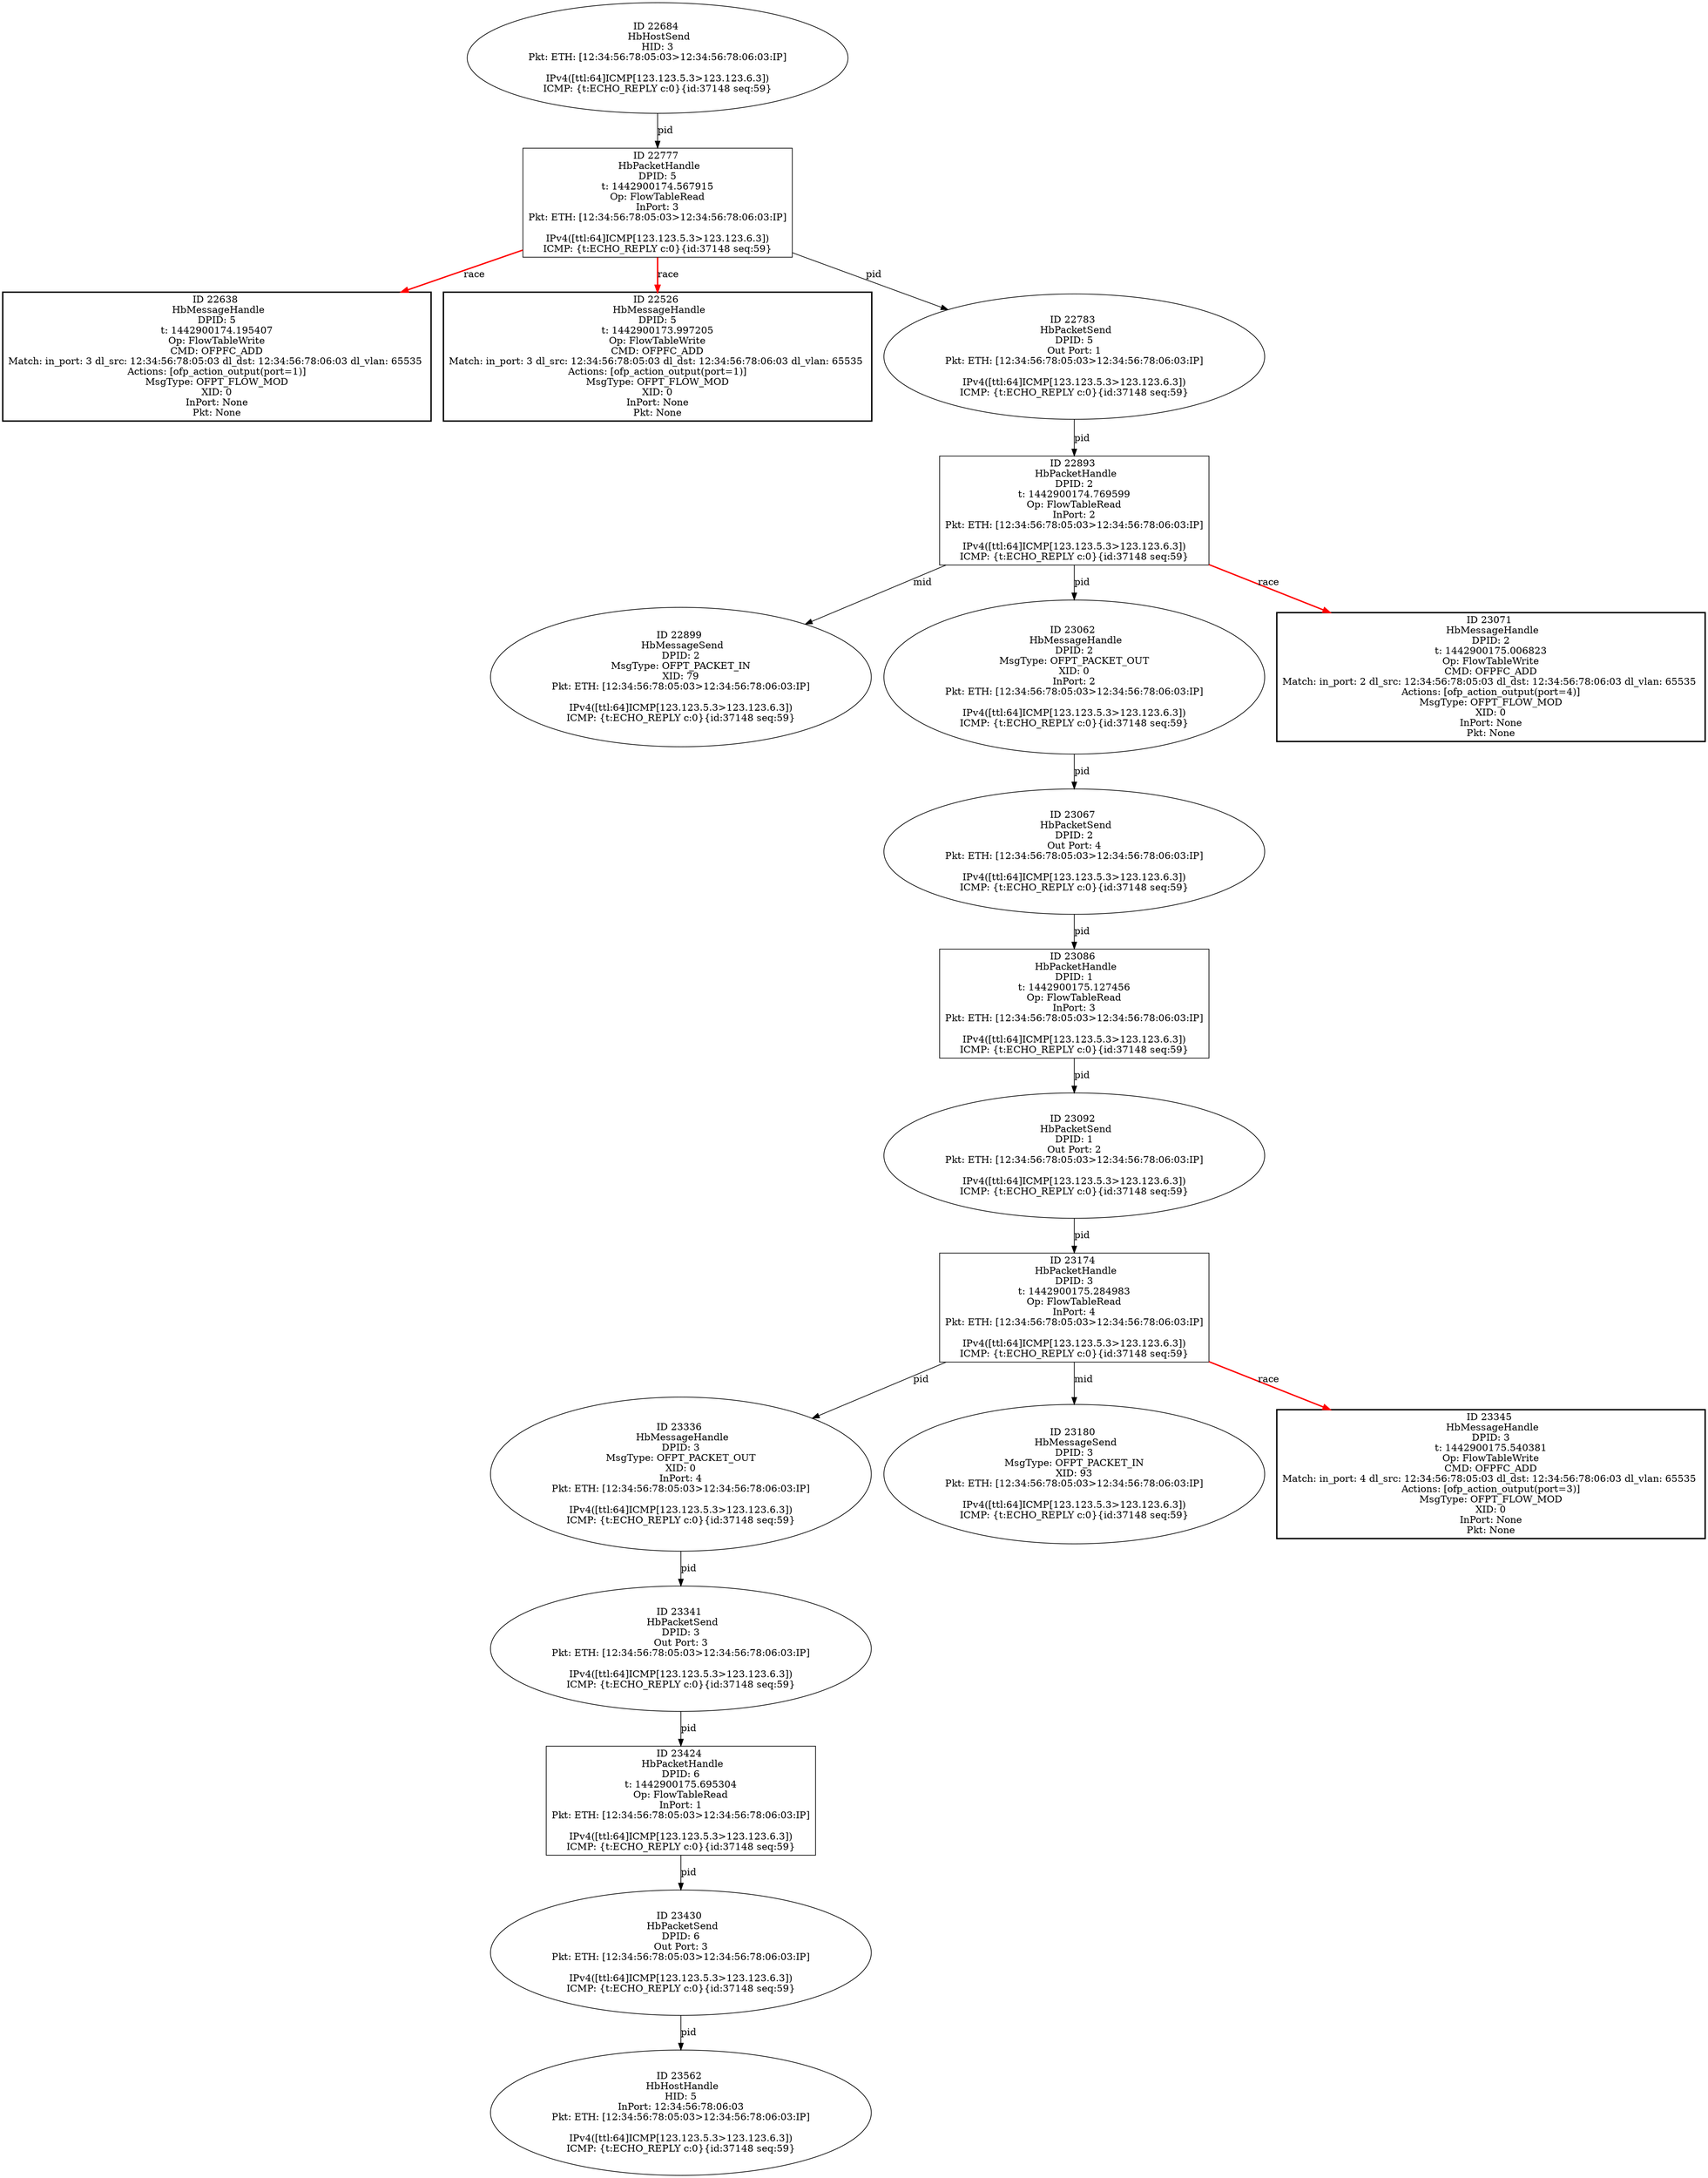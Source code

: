 strict digraph G {
23424 [shape=box, event=<hb_events.HbPacketHandle object at 0x10ce0a350>, label="ID 23424 
 HbPacketHandle
DPID: 6
t: 1442900175.695304
Op: FlowTableRead
InPort: 1
Pkt: ETH: [12:34:56:78:05:03>12:34:56:78:06:03:IP]

IPv4([ttl:64]ICMP[123.123.5.3>123.123.6.3])
ICMP: {t:ECHO_REPLY c:0}{id:37148 seq:59}"];
23430 [shape=oval, event=<hb_events.HbPacketSend object at 0x10ce0a5d0>, label="ID 23430 
 HbPacketSend
DPID: 6
Out Port: 3
Pkt: ETH: [12:34:56:78:05:03>12:34:56:78:06:03:IP]

IPv4([ttl:64]ICMP[123.123.5.3>123.123.6.3])
ICMP: {t:ECHO_REPLY c:0}{id:37148 seq:59}"];
23174 [shape=box, event=<hb_events.HbPacketHandle object at 0x10cd4eb90>, label="ID 23174 
 HbPacketHandle
DPID: 3
t: 1442900175.284983
Op: FlowTableRead
InPort: 4
Pkt: ETH: [12:34:56:78:05:03>12:34:56:78:06:03:IP]

IPv4([ttl:64]ICMP[123.123.5.3>123.123.6.3])
ICMP: {t:ECHO_REPLY c:0}{id:37148 seq:59}"];
23336 [shape=oval, event=<hb_events.HbMessageHandle object at 0x10cdc9510>, label="ID 23336 
 HbMessageHandle
DPID: 3
MsgType: OFPT_PACKET_OUT
XID: 0
InPort: 4
Pkt: ETH: [12:34:56:78:05:03>12:34:56:78:06:03:IP]

IPv4([ttl:64]ICMP[123.123.5.3>123.123.6.3])
ICMP: {t:ECHO_REPLY c:0}{id:37148 seq:59}"];
23562 [shape=oval, event=<hb_events.HbHostHandle object at 0x10ce8bc50>, label="ID 23562 
 HbHostHandle
HID: 5
InPort: 12:34:56:78:06:03
Pkt: ETH: [12:34:56:78:05:03>12:34:56:78:06:03:IP]

IPv4([ttl:64]ICMP[123.123.5.3>123.123.6.3])
ICMP: {t:ECHO_REPLY c:0}{id:37148 seq:59}"];
23180 [shape=oval, event=<hb_events.HbMessageSend object at 0x10cd52690>, label="ID 23180 
 HbMessageSend
DPID: 3
MsgType: OFPT_PACKET_IN
XID: 93
Pkt: ETH: [12:34:56:78:05:03>12:34:56:78:06:03:IP]

IPv4([ttl:64]ICMP[123.123.5.3>123.123.6.3])
ICMP: {t:ECHO_REPLY c:0}{id:37148 seq:59}"];
22893 [shape=box, event=<hb_events.HbPacketHandle object at 0x10cc724d0>, label="ID 22893 
 HbPacketHandle
DPID: 2
t: 1442900174.769599
Op: FlowTableRead
InPort: 2
Pkt: ETH: [12:34:56:78:05:03>12:34:56:78:06:03:IP]

IPv4([ttl:64]ICMP[123.123.5.3>123.123.6.3])
ICMP: {t:ECHO_REPLY c:0}{id:37148 seq:59}"];
23086 [shape=box, event=<hb_events.HbPacketHandle object at 0x10ccfa890>, label="ID 23086 
 HbPacketHandle
DPID: 1
t: 1442900175.127456
Op: FlowTableRead
InPort: 3
Pkt: ETH: [12:34:56:78:05:03>12:34:56:78:06:03:IP]

IPv4([ttl:64]ICMP[123.123.5.3>123.123.6.3])
ICMP: {t:ECHO_REPLY c:0}{id:37148 seq:59}"];
23341 [shape=oval, event=<hb_events.HbPacketSend object at 0x10cdd8990>, label="ID 23341 
 HbPacketSend
DPID: 3
Out Port: 3
Pkt: ETH: [12:34:56:78:05:03>12:34:56:78:06:03:IP]

IPv4([ttl:64]ICMP[123.123.5.3>123.123.6.3])
ICMP: {t:ECHO_REPLY c:0}{id:37148 seq:59}"];
23345 [shape=box, style=bold, event=<hb_events.HbMessageHandle object at 0x10cdd8dd0>, label="ID 23345 
 HbMessageHandle
DPID: 3
t: 1442900175.540381
Op: FlowTableWrite
CMD: OFPFC_ADD
Match: in_port: 4 dl_src: 12:34:56:78:05:03 dl_dst: 12:34:56:78:06:03 dl_vlan: 65535 
Actions: [ofp_action_output(port=3)]
MsgType: OFPT_FLOW_MOD
XID: 0
InPort: None
Pkt: None"];
22899 [shape=oval, event=<hb_events.HbMessageSend object at 0x10cc79910>, label="ID 22899 
 HbMessageSend
DPID: 2
MsgType: OFPT_PACKET_IN
XID: 79
Pkt: ETH: [12:34:56:78:05:03>12:34:56:78:06:03:IP]

IPv4([ttl:64]ICMP[123.123.5.3>123.123.6.3])
ICMP: {t:ECHO_REPLY c:0}{id:37148 seq:59}"];
23092 [shape=oval, event=<hb_events.HbPacketSend object at 0x10cd0d3d0>, label="ID 23092 
 HbPacketSend
DPID: 1
Out Port: 2
Pkt: ETH: [12:34:56:78:05:03>12:34:56:78:06:03:IP]

IPv4([ttl:64]ICMP[123.123.5.3>123.123.6.3])
ICMP: {t:ECHO_REPLY c:0}{id:37148 seq:59}"];
22638 [shape=box, style=bold, event=<hb_events.HbMessageHandle object at 0x10cbac290>, label="ID 22638 
 HbMessageHandle
DPID: 5
t: 1442900174.195407
Op: FlowTableWrite
CMD: OFPFC_ADD
Match: in_port: 3 dl_src: 12:34:56:78:05:03 dl_dst: 12:34:56:78:06:03 dl_vlan: 65535 
Actions: [ofp_action_output(port=1)]
MsgType: OFPT_FLOW_MOD
XID: 0
InPort: None
Pkt: None"];
23062 [shape=oval, event=<hb_events.HbMessageHandle object at 0x10ccede90>, label="ID 23062 
 HbMessageHandle
DPID: 2
MsgType: OFPT_PACKET_OUT
XID: 0
InPort: 2
Pkt: ETH: [12:34:56:78:05:03>12:34:56:78:06:03:IP]

IPv4([ttl:64]ICMP[123.123.5.3>123.123.6.3])
ICMP: {t:ECHO_REPLY c:0}{id:37148 seq:59}"];
23071 [shape=box, style=bold, event=<hb_events.HbMessageHandle object at 0x10cd00bd0>, label="ID 23071 
 HbMessageHandle
DPID: 2
t: 1442900175.006823
Op: FlowTableWrite
CMD: OFPFC_ADD
Match: in_port: 2 dl_src: 12:34:56:78:05:03 dl_dst: 12:34:56:78:06:03 dl_vlan: 65535 
Actions: [ofp_action_output(port=4)]
MsgType: OFPT_FLOW_MOD
XID: 0
InPort: None
Pkt: None"];
22777 [shape=box, event=<hb_events.HbPacketHandle object at 0x10cc33050>, label="ID 22777 
 HbPacketHandle
DPID: 5
t: 1442900174.567915
Op: FlowTableRead
InPort: 3
Pkt: ETH: [12:34:56:78:05:03>12:34:56:78:06:03:IP]

IPv4([ttl:64]ICMP[123.123.5.3>123.123.6.3])
ICMP: {t:ECHO_REPLY c:0}{id:37148 seq:59}"];
23067 [shape=oval, event=<hb_events.HbPacketSend object at 0x10ccfa610>, label="ID 23067 
 HbPacketSend
DPID: 2
Out Port: 4
Pkt: ETH: [12:34:56:78:05:03>12:34:56:78:06:03:IP]

IPv4([ttl:64]ICMP[123.123.5.3>123.123.6.3])
ICMP: {t:ECHO_REPLY c:0}{id:37148 seq:59}"];
22684 [shape=oval, event=<hb_events.HbHostSend object at 0x10cbcbc90>, label="ID 22684 
 HbHostSend
HID: 3
Pkt: ETH: [12:34:56:78:05:03>12:34:56:78:06:03:IP]

IPv4([ttl:64]ICMP[123.123.5.3>123.123.6.3])
ICMP: {t:ECHO_REPLY c:0}{id:37148 seq:59}"];
22526 [shape=box, style=bold, event=<hb_events.HbMessageHandle object at 0x10cb500d0>, label="ID 22526 
 HbMessageHandle
DPID: 5
t: 1442900173.997205
Op: FlowTableWrite
CMD: OFPFC_ADD
Match: in_port: 3 dl_src: 12:34:56:78:05:03 dl_dst: 12:34:56:78:06:03 dl_vlan: 65535 
Actions: [ofp_action_output(port=1)]
MsgType: OFPT_FLOW_MOD
XID: 0
InPort: None
Pkt: None"];
22783 [shape=oval, event=<hb_events.HbPacketSend object at 0x10cc00890>, label="ID 22783 
 HbPacketSend
DPID: 5
Out Port: 1
Pkt: ETH: [12:34:56:78:05:03>12:34:56:78:06:03:IP]

IPv4([ttl:64]ICMP[123.123.5.3>123.123.6.3])
ICMP: {t:ECHO_REPLY c:0}{id:37148 seq:59}"];
23424 -> 23430  [rel=pid, label=pid];
23430 -> 23562  [rel=pid, label=pid];
23174 -> 23336  [rel=pid, label=pid];
23174 -> 23345  [harmful=True, color=red, style=bold, rel=race, label=race];
23174 -> 23180  [rel=mid, label=mid];
23336 -> 23341  [rel=pid, label=pid];
22893 -> 22899  [rel=mid, label=mid];
22893 -> 23062  [rel=pid, label=pid];
22893 -> 23071  [harmful=True, color=red, style=bold, rel=race, label=race];
23086 -> 23092  [rel=pid, label=pid];
23341 -> 23424  [rel=pid, label=pid];
23092 -> 23174  [rel=pid, label=pid];
23062 -> 23067  [rel=pid, label=pid];
22777 -> 22638  [harmful=True, color=red, style=bold, rel=race, label=race];
22777 -> 22526  [harmful=True, color=red, style=bold, rel=race, label=race];
22777 -> 22783  [rel=pid, label=pid];
23067 -> 23086  [rel=pid, label=pid];
22684 -> 22777  [rel=pid, label=pid];
22783 -> 22893  [rel=pid, label=pid];
}
